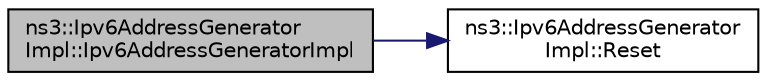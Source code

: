 digraph "ns3::Ipv6AddressGeneratorImpl::Ipv6AddressGeneratorImpl"
{
 // LATEX_PDF_SIZE
  edge [fontname="Helvetica",fontsize="10",labelfontname="Helvetica",labelfontsize="10"];
  node [fontname="Helvetica",fontsize="10",shape=record];
  rankdir="LR";
  Node1 [label="ns3::Ipv6AddressGenerator\lImpl::Ipv6AddressGeneratorImpl",height=0.2,width=0.4,color="black", fillcolor="grey75", style="filled", fontcolor="black",tooltip=" "];
  Node1 -> Node2 [color="midnightblue",fontsize="10",style="solid",fontname="Helvetica"];
  Node2 [label="ns3::Ipv6AddressGenerator\lImpl::Reset",height=0.2,width=0.4,color="black", fillcolor="white", style="filled",URL="$classns3_1_1_ipv6_address_generator_impl.html#a354d201c23d26fa688f5304f44a1b780",tooltip="Reset the networks and Ipv6Address to zero."];
}

